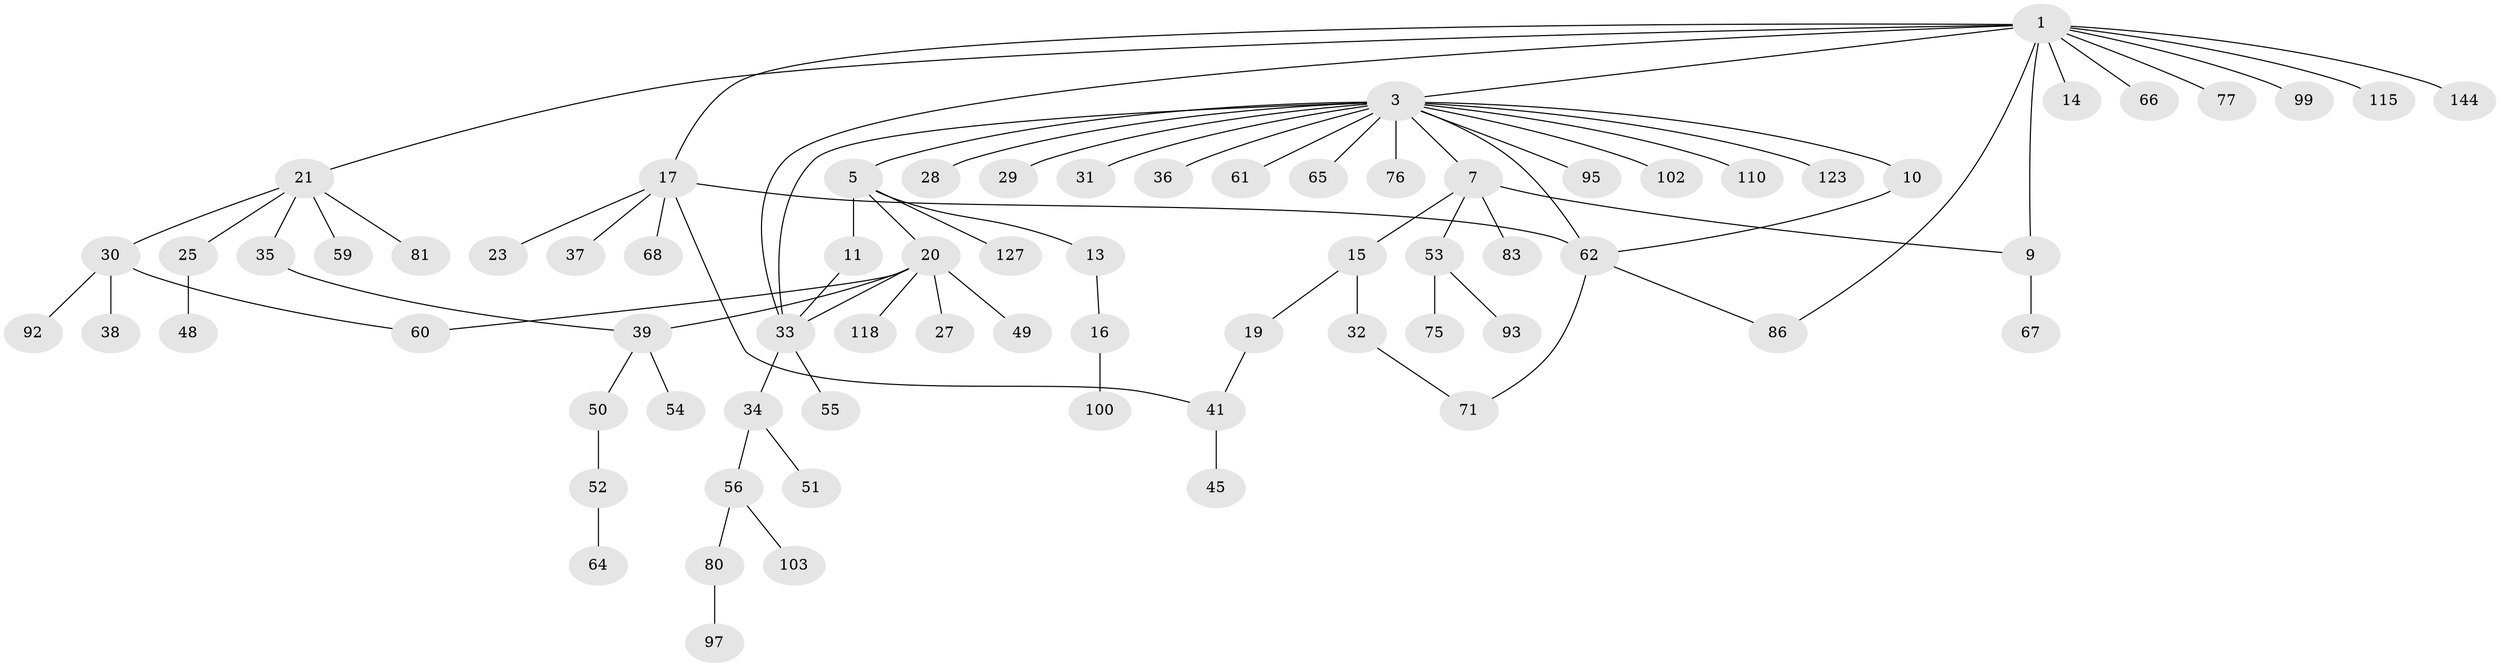 // original degree distribution, {6: 0.013888888888888888, 8: 0.013888888888888888, 4: 0.0625, 5: 0.04861111111111111, 2: 0.2569444444444444, 3: 0.14583333333333334, 7: 0.006944444444444444, 1: 0.4513888888888889}
// Generated by graph-tools (version 1.1) at 2025/13/03/09/25 04:13:30]
// undirected, 72 vertices, 82 edges
graph export_dot {
graph [start="1"]
  node [color=gray90,style=filled];
  1 [super="+2"];
  3 [super="+24+4+6"];
  5;
  7 [super="+12"];
  9 [super="+26"];
  10 [super="+131"];
  11;
  13 [super="+125"];
  14 [super="+138"];
  15;
  16;
  17;
  19;
  20;
  21 [super="+22"];
  23 [super="+79+44"];
  25 [super="+85"];
  27;
  28;
  29;
  30 [super="+43"];
  31;
  32 [super="+105"];
  33 [super="+40+63"];
  34 [super="+46+124"];
  35;
  36;
  37 [super="+57"];
  38 [super="+142"];
  39 [super="+90"];
  41 [super="+47+94"];
  45;
  48;
  49 [super="+74"];
  50 [super="+134+119"];
  51 [super="+69"];
  52;
  53 [super="+78+101"];
  54;
  55 [super="+104+137"];
  56 [super="+88+58"];
  59;
  60 [super="+135+96"];
  61 [super="+98"];
  62 [super="+111+72"];
  64 [super="+128"];
  65 [super="+84+73"];
  66;
  67;
  68;
  71 [super="+108+120"];
  75;
  76 [super="+122+132"];
  77;
  80 [super="+116+89"];
  81;
  83;
  86 [super="+91"];
  92;
  93 [super="+109"];
  95 [super="+121"];
  97;
  99;
  100;
  102 [super="+106"];
  103;
  110;
  115 [super="+126"];
  118;
  123 [super="+139"];
  127;
  144;
  1 -- 9;
  1 -- 33;
  1 -- 66;
  1 -- 77;
  1 -- 99;
  1 -- 3;
  1 -- 14;
  1 -- 144;
  1 -- 17;
  1 -- 115;
  1 -- 21;
  1 -- 86;
  3 -- 29;
  3 -- 62;
  3 -- 95;
  3 -- 110;
  3 -- 28;
  3 -- 5;
  3 -- 61;
  3 -- 7;
  3 -- 65;
  3 -- 33;
  3 -- 36;
  3 -- 102;
  3 -- 10;
  3 -- 76;
  3 -- 123;
  3 -- 31;
  5 -- 11;
  5 -- 13;
  5 -- 20;
  5 -- 127;
  7 -- 15;
  7 -- 83;
  7 -- 9;
  7 -- 53;
  9 -- 67;
  10 -- 62;
  11 -- 33;
  13 -- 16;
  15 -- 19;
  15 -- 32;
  16 -- 100;
  17 -- 23;
  17 -- 37;
  17 -- 41;
  17 -- 68;
  17 -- 62;
  19 -- 41;
  20 -- 27;
  20 -- 39;
  20 -- 49;
  20 -- 60;
  20 -- 118;
  20 -- 33;
  21 -- 25;
  21 -- 81;
  21 -- 35;
  21 -- 59;
  21 -- 30;
  25 -- 48;
  30 -- 38;
  30 -- 92;
  30 -- 60;
  32 -- 71;
  33 -- 34;
  33 -- 55;
  34 -- 56;
  34 -- 51;
  35 -- 39;
  39 -- 50;
  39 -- 54;
  41 -- 45;
  50 -- 52;
  52 -- 64;
  53 -- 75;
  53 -- 93;
  56 -- 80;
  56 -- 103;
  62 -- 71;
  62 -- 86;
  80 -- 97;
}
